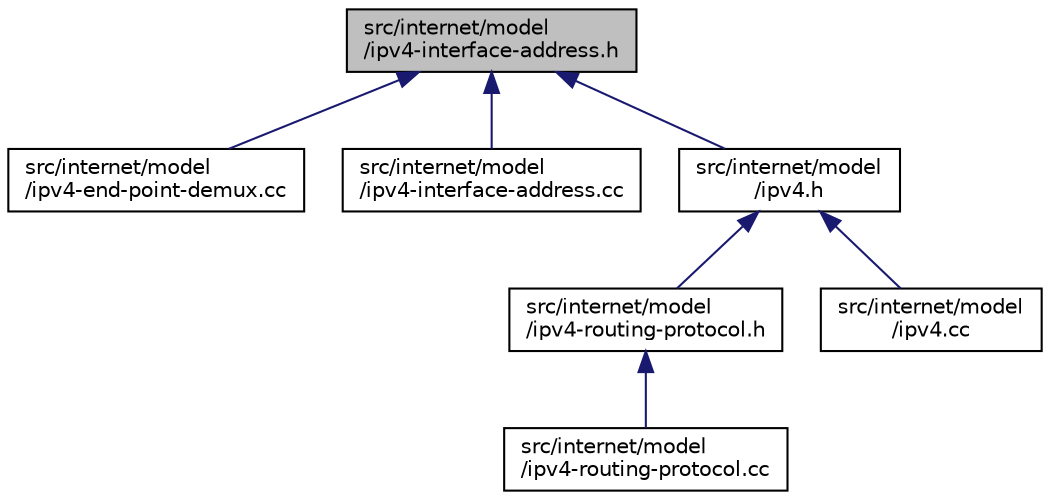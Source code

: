 digraph "src/internet/model/ipv4-interface-address.h"
{
 // LATEX_PDF_SIZE
  edge [fontname="Helvetica",fontsize="10",labelfontname="Helvetica",labelfontsize="10"];
  node [fontname="Helvetica",fontsize="10",shape=record];
  Node1 [label="src/internet/model\l/ipv4-interface-address.h",height=0.2,width=0.4,color="black", fillcolor="grey75", style="filled", fontcolor="black",tooltip=" "];
  Node1 -> Node2 [dir="back",color="midnightblue",fontsize="10",style="solid",fontname="Helvetica"];
  Node2 [label="src/internet/model\l/ipv4-end-point-demux.cc",height=0.2,width=0.4,color="black", fillcolor="white", style="filled",URL="$ipv4-end-point-demux_8cc.html",tooltip=" "];
  Node1 -> Node3 [dir="back",color="midnightblue",fontsize="10",style="solid",fontname="Helvetica"];
  Node3 [label="src/internet/model\l/ipv4-interface-address.cc",height=0.2,width=0.4,color="black", fillcolor="white", style="filled",URL="$ipv4-interface-address_8cc.html",tooltip=" "];
  Node1 -> Node4 [dir="back",color="midnightblue",fontsize="10",style="solid",fontname="Helvetica"];
  Node4 [label="src/internet/model\l/ipv4.h",height=0.2,width=0.4,color="black", fillcolor="white", style="filled",URL="$ipv4_8h.html",tooltip=" "];
  Node4 -> Node5 [dir="back",color="midnightblue",fontsize="10",style="solid",fontname="Helvetica"];
  Node5 [label="src/internet/model\l/ipv4-routing-protocol.h",height=0.2,width=0.4,color="black", fillcolor="white", style="filled",URL="$ipv4-routing-protocol_8h.html",tooltip=" "];
  Node5 -> Node6 [dir="back",color="midnightblue",fontsize="10",style="solid",fontname="Helvetica"];
  Node6 [label="src/internet/model\l/ipv4-routing-protocol.cc",height=0.2,width=0.4,color="black", fillcolor="white", style="filled",URL="$ipv4-routing-protocol_8cc.html",tooltip=" "];
  Node4 -> Node7 [dir="back",color="midnightblue",fontsize="10",style="solid",fontname="Helvetica"];
  Node7 [label="src/internet/model\l/ipv4.cc",height=0.2,width=0.4,color="black", fillcolor="white", style="filled",URL="$ipv4_8cc.html",tooltip=" "];
}
